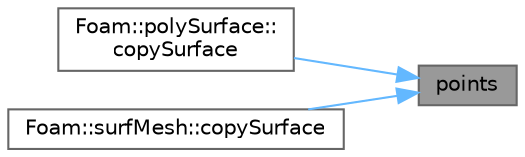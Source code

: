 digraph "points"
{
 // LATEX_PDF_SIZE
  bgcolor="transparent";
  edge [fontname=Helvetica,fontsize=10,labelfontname=Helvetica,labelfontsize=10];
  node [fontname=Helvetica,fontsize=10,shape=box,height=0.2,width=0.4];
  rankdir="RL";
  Node1 [id="Node000001",label="points",height=0.2,width=0.4,color="gray40", fillcolor="grey60", style="filled", fontcolor="black",tooltip=" "];
  Node1 -> Node2 [id="edge1_Node000001_Node000002",dir="back",color="steelblue1",style="solid",tooltip=" "];
  Node2 [id="Node000002",label="Foam::polySurface::\lcopySurface",height=0.2,width=0.4,color="grey40", fillcolor="white", style="filled",URL="$classFoam_1_1polySurface.html#afe2b84c481e815666a36a5655b01abd8",tooltip=" "];
  Node1 -> Node3 [id="edge2_Node000001_Node000003",dir="back",color="steelblue1",style="solid",tooltip=" "];
  Node3 [id="Node000003",label="Foam::surfMesh::copySurface",height=0.2,width=0.4,color="grey40", fillcolor="white", style="filled",URL="$classFoam_1_1surfMesh.html#ad0c1069c153c953c5e441ae0148d4e36",tooltip=" "];
}
